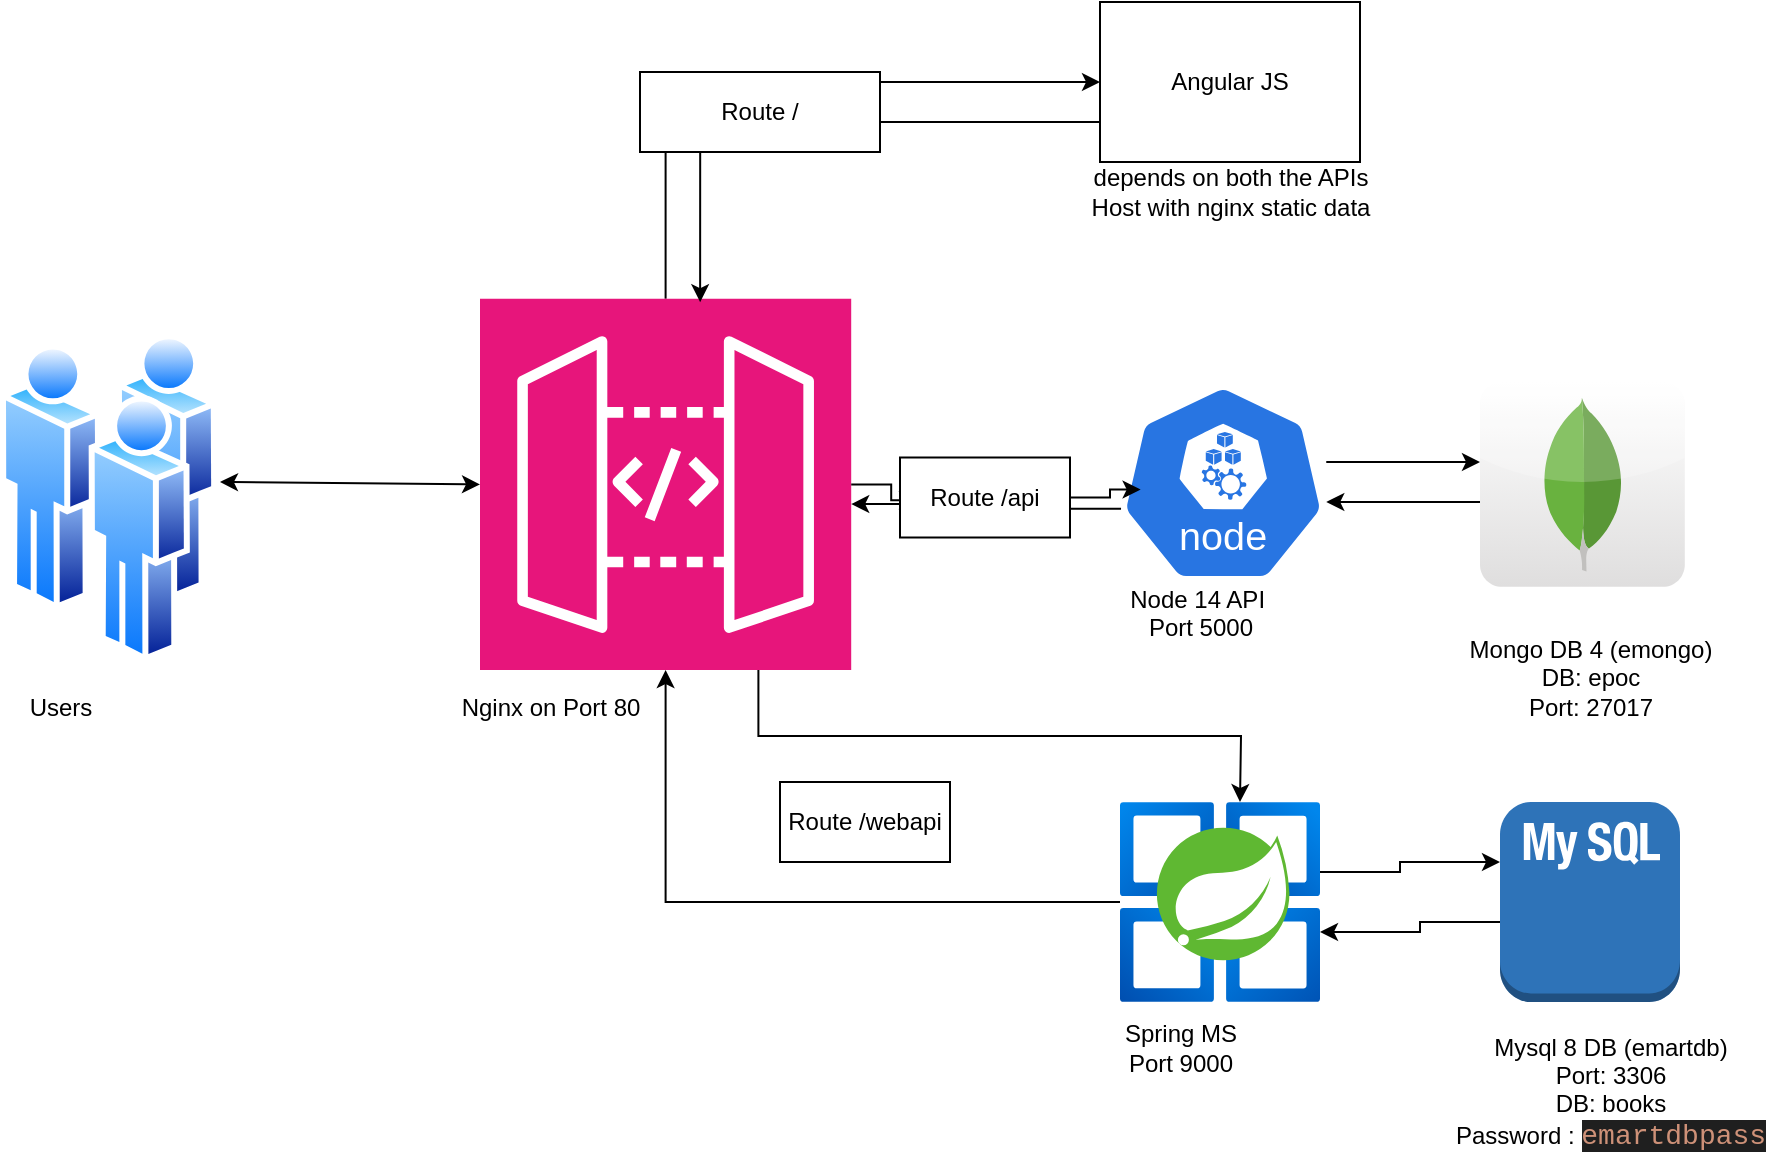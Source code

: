 <mxfile version="24.3.1" type="device">
  <diagram name="Page-1" id="98A-B-gDdYWM9XkDde5L">
    <mxGraphModel dx="2261" dy="1875" grid="1" gridSize="10" guides="1" tooltips="1" connect="1" arrows="1" fold="1" page="1" pageScale="1" pageWidth="827" pageHeight="1169" math="0" shadow="0">
      <root>
        <mxCell id="0" />
        <mxCell id="1" parent="0" />
        <mxCell id="wvOy7265ZWeACoKVXmer-5" value="" style="edgeStyle=orthogonalEdgeStyle;rounded=0;orthogonalLoop=1;jettySize=auto;html=1;" edge="1" parent="1" source="wvOy7265ZWeACoKVXmer-3" target="wvOy7265ZWeACoKVXmer-4">
          <mxGeometry relative="1" as="geometry">
            <Array as="points">
              <mxPoint x="610" y="140" />
              <mxPoint x="610" y="140" />
            </Array>
          </mxGeometry>
        </mxCell>
        <mxCell id="wvOy7265ZWeACoKVXmer-3" value="" style="aspect=fixed;sketch=0;html=1;dashed=0;whitespace=wrap;fillColor=#2875E2;strokeColor=#ffffff;points=[[0.005,0.63,0],[0.1,0.2,0],[0.9,0.2,0],[0.5,0,0],[0.995,0.63,0],[0.72,0.99,0],[0.5,1,0],[0.28,0.99,0]];shape=mxgraph.kubernetes.icon2;kubernetesLabel=1;prIcon=node" vertex="1" parent="1">
          <mxGeometry x="490" y="101" width="103.13" height="99" as="geometry" />
        </mxCell>
        <mxCell id="wvOy7265ZWeACoKVXmer-7" value="" style="edgeStyle=orthogonalEdgeStyle;rounded=0;orthogonalLoop=1;jettySize=auto;html=1;" edge="1" parent="1" source="wvOy7265ZWeACoKVXmer-4" target="wvOy7265ZWeACoKVXmer-3">
          <mxGeometry relative="1" as="geometry">
            <Array as="points">
              <mxPoint x="650" y="160" />
              <mxPoint x="650" y="160" />
            </Array>
          </mxGeometry>
        </mxCell>
        <mxCell id="wvOy7265ZWeACoKVXmer-4" value="" style="dashed=0;outlineConnect=0;html=1;align=center;labelPosition=center;verticalLabelPosition=bottom;verticalAlign=top;shape=mxgraph.webicons.mongodb;gradientColor=#DFDEDE" vertex="1" parent="1">
          <mxGeometry x="670" y="100" width="102.4" height="102.4" as="geometry" />
        </mxCell>
        <mxCell id="wvOy7265ZWeACoKVXmer-11" value="" style="edgeStyle=orthogonalEdgeStyle;rounded=0;orthogonalLoop=1;jettySize=auto;html=1;" edge="1" parent="1">
          <mxGeometry relative="1" as="geometry">
            <mxPoint x="590" y="345" as="sourcePoint" />
            <mxPoint x="680" y="340" as="targetPoint" />
            <Array as="points">
              <mxPoint x="630" y="345" />
              <mxPoint x="630" y="340" />
            </Array>
          </mxGeometry>
        </mxCell>
        <mxCell id="wvOy7265ZWeACoKVXmer-28" value="" style="edgeStyle=orthogonalEdgeStyle;rounded=0;orthogonalLoop=1;jettySize=auto;html=1;" edge="1" parent="1" source="wvOy7265ZWeACoKVXmer-8" target="wvOy7265ZWeACoKVXmer-15">
          <mxGeometry relative="1" as="geometry">
            <mxPoint x="410" y="360" as="targetPoint" />
          </mxGeometry>
        </mxCell>
        <mxCell id="wvOy7265ZWeACoKVXmer-8" value="" style="image;aspect=fixed;html=1;points=[];align=center;fontSize=12;image=img/lib/azure2/compute/Azure_Spring_Cloud.svg;" vertex="1" parent="1">
          <mxGeometry x="490" y="310" width="100" height="100" as="geometry" />
        </mxCell>
        <mxCell id="wvOy7265ZWeACoKVXmer-12" value="" style="edgeStyle=orthogonalEdgeStyle;rounded=0;orthogonalLoop=1;jettySize=auto;html=1;" edge="1" parent="1">
          <mxGeometry relative="1" as="geometry">
            <mxPoint x="680" y="370" as="sourcePoint" />
            <mxPoint x="590" y="375" as="targetPoint" />
            <Array as="points">
              <mxPoint x="640" y="370" />
              <mxPoint x="640" y="375" />
            </Array>
          </mxGeometry>
        </mxCell>
        <mxCell id="wvOy7265ZWeACoKVXmer-9" value="" style="outlineConnect=0;dashed=0;verticalLabelPosition=bottom;verticalAlign=top;align=center;html=1;shape=mxgraph.aws3.mysql_db_instance_2;fillColor=#2E73B8;gradientColor=none;" vertex="1" parent="1">
          <mxGeometry x="680" y="310" width="90" height="100" as="geometry" />
        </mxCell>
        <mxCell id="wvOy7265ZWeACoKVXmer-14" value="Angular JS" style="rounded=0;whiteSpace=wrap;html=1;" vertex="1" parent="1">
          <mxGeometry x="480" y="-90" width="130" height="80" as="geometry" />
        </mxCell>
        <mxCell id="wvOy7265ZWeACoKVXmer-20" style="edgeStyle=orthogonalEdgeStyle;rounded=0;orthogonalLoop=1;jettySize=auto;html=1;exitX=0.5;exitY=0;exitDx=0;exitDy=0;exitPerimeter=0;entryX=0;entryY=0.5;entryDx=0;entryDy=0;" edge="1" parent="1" source="wvOy7265ZWeACoKVXmer-15" target="wvOy7265ZWeACoKVXmer-14">
          <mxGeometry relative="1" as="geometry" />
        </mxCell>
        <mxCell id="wvOy7265ZWeACoKVXmer-26" style="edgeStyle=orthogonalEdgeStyle;rounded=0;orthogonalLoop=1;jettySize=auto;html=1;exitX=0.75;exitY=1;exitDx=0;exitDy=0;exitPerimeter=0;" edge="1" parent="1" source="wvOy7265ZWeACoKVXmer-15">
          <mxGeometry relative="1" as="geometry">
            <mxPoint x="550" y="310" as="targetPoint" />
          </mxGeometry>
        </mxCell>
        <mxCell id="wvOy7265ZWeACoKVXmer-15" value="" style="sketch=0;points=[[0,0,0],[0.25,0,0],[0.5,0,0],[0.75,0,0],[1,0,0],[0,1,0],[0.25,1,0],[0.5,1,0],[0.75,1,0],[1,1,0],[0,0.25,0],[0,0.5,0],[0,0.75,0],[1,0.25,0],[1,0.5,0],[1,0.75,0]];outlineConnect=0;fontColor=#232F3E;fillColor=#E7157B;strokeColor=#ffffff;dashed=0;verticalLabelPosition=bottom;verticalAlign=top;align=center;html=1;fontSize=12;fontStyle=0;aspect=fixed;shape=mxgraph.aws4.resourceIcon;resIcon=mxgraph.aws4.api_gateway;" vertex="1" parent="1">
          <mxGeometry x="170" y="58.4" width="185.6" height="185.6" as="geometry" />
        </mxCell>
        <mxCell id="wvOy7265ZWeACoKVXmer-21" style="edgeStyle=orthogonalEdgeStyle;rounded=0;orthogonalLoop=1;jettySize=auto;html=1;exitX=0;exitY=0.75;exitDx=0;exitDy=0;entryX=0.593;entryY=0.009;entryDx=0;entryDy=0;entryPerimeter=0;" edge="1" parent="1" source="wvOy7265ZWeACoKVXmer-14" target="wvOy7265ZWeACoKVXmer-15">
          <mxGeometry relative="1" as="geometry" />
        </mxCell>
        <mxCell id="wvOy7265ZWeACoKVXmer-23" style="edgeStyle=orthogonalEdgeStyle;rounded=0;orthogonalLoop=1;jettySize=auto;html=1;exitX=0.005;exitY=0.63;exitDx=0;exitDy=0;exitPerimeter=0;entryX=1;entryY=0.553;entryDx=0;entryDy=0;entryPerimeter=0;" edge="1" parent="1" source="wvOy7265ZWeACoKVXmer-3" target="wvOy7265ZWeACoKVXmer-15">
          <mxGeometry relative="1" as="geometry" />
        </mxCell>
        <mxCell id="wvOy7265ZWeACoKVXmer-24" style="edgeStyle=orthogonalEdgeStyle;rounded=0;orthogonalLoop=1;jettySize=auto;html=1;entryX=0.1;entryY=0.533;entryDx=0;entryDy=0;entryPerimeter=0;" edge="1" parent="1" source="wvOy7265ZWeACoKVXmer-43" target="wvOy7265ZWeACoKVXmer-3">
          <mxGeometry relative="1" as="geometry" />
        </mxCell>
        <mxCell id="wvOy7265ZWeACoKVXmer-29" value="" style="image;aspect=fixed;perimeter=ellipsePerimeter;html=1;align=center;shadow=0;dashed=0;spacingTop=3;image=img/lib/active_directory/users.svg;" vertex="1" parent="1">
          <mxGeometry x="-70" y="75.5" width="108.57" height="164.5" as="geometry" />
        </mxCell>
        <mxCell id="wvOy7265ZWeACoKVXmer-31" value="" style="endArrow=classic;startArrow=classic;html=1;rounded=0;entryX=0;entryY=0.5;entryDx=0;entryDy=0;entryPerimeter=0;" edge="1" parent="1" target="wvOy7265ZWeACoKVXmer-15">
          <mxGeometry width="50" height="50" relative="1" as="geometry">
            <mxPoint x="40" y="150" as="sourcePoint" />
            <mxPoint x="110" y="120" as="targetPoint" />
          </mxGeometry>
        </mxCell>
        <mxCell id="wvOy7265ZWeACoKVXmer-32" value="Users" style="text;html=1;align=center;verticalAlign=middle;resizable=0;points=[];autosize=1;strokeColor=none;fillColor=none;" vertex="1" parent="1">
          <mxGeometry x="-65" y="248" width="50" height="30" as="geometry" />
        </mxCell>
        <mxCell id="wvOy7265ZWeACoKVXmer-35" value="Nginx on Port 80" style="text;html=1;align=center;verticalAlign=middle;resizable=0;points=[];autosize=1;strokeColor=none;fillColor=none;" vertex="1" parent="1">
          <mxGeometry x="150" y="248" width="110" height="30" as="geometry" />
        </mxCell>
        <mxCell id="wvOy7265ZWeACoKVXmer-36" value="Mysql 8 DB (emartdb)&lt;div&gt;Port: 3306&lt;/div&gt;&lt;div&gt;DB: books&lt;/div&gt;&lt;div&gt;Password :&amp;nbsp;&lt;span style=&quot;color: rgb(206, 145, 120); background-color: rgb(31, 31, 31); font-family: Consolas, &amp;quot;Courier New&amp;quot;, monospace; font-size: 14px; white-space-collapse: preserve;&quot;&gt;emartdbpass&lt;/span&gt;&lt;/div&gt;" style="text;html=1;align=center;verticalAlign=middle;resizable=0;points=[];autosize=1;strokeColor=none;fillColor=none;" vertex="1" parent="1">
          <mxGeometry x="650" y="420" width="170" height="70" as="geometry" />
        </mxCell>
        <mxCell id="wvOy7265ZWeACoKVXmer-37" value="Mongo DB 4 (emongo)&lt;div&gt;DB: epoc&lt;/div&gt;&lt;div&gt;Port: 27017&lt;/div&gt;" style="text;html=1;align=center;verticalAlign=middle;resizable=0;points=[];autosize=1;strokeColor=none;fillColor=none;" vertex="1" parent="1">
          <mxGeometry x="655" y="218" width="140" height="60" as="geometry" />
        </mxCell>
        <mxCell id="wvOy7265ZWeACoKVXmer-38" value="&lt;div&gt;Spring MS&lt;/div&gt;Port 9000" style="text;html=1;align=center;verticalAlign=middle;resizable=0;points=[];autosize=1;strokeColor=none;fillColor=none;" vertex="1" parent="1">
          <mxGeometry x="480" y="413" width="80" height="40" as="geometry" />
        </mxCell>
        <mxCell id="wvOy7265ZWeACoKVXmer-39" value="Node 14 API&amp;nbsp;&lt;div&gt;Port 5000&lt;div&gt;&lt;br&gt;&lt;/div&gt;&lt;/div&gt;" style="text;html=1;align=center;verticalAlign=middle;resizable=0;points=[];autosize=1;strokeColor=none;fillColor=none;" vertex="1" parent="1">
          <mxGeometry x="485" y="193" width="90" height="60" as="geometry" />
        </mxCell>
        <mxCell id="wvOy7265ZWeACoKVXmer-40" value="depends on both the APIs&lt;div&gt;Host with nginx static data&lt;/div&gt;" style="text;html=1;align=center;verticalAlign=middle;resizable=0;points=[];autosize=1;strokeColor=none;fillColor=none;" vertex="1" parent="1">
          <mxGeometry x="465" y="-15" width="160" height="40" as="geometry" />
        </mxCell>
        <mxCell id="wvOy7265ZWeACoKVXmer-42" value="Route /" style="whiteSpace=wrap;html=1;" vertex="1" parent="1">
          <mxGeometry x="250" y="-55" width="120" height="40" as="geometry" />
        </mxCell>
        <mxCell id="wvOy7265ZWeACoKVXmer-44" value="" style="edgeStyle=orthogonalEdgeStyle;rounded=0;orthogonalLoop=1;jettySize=auto;html=1;entryX=0.1;entryY=0.533;entryDx=0;entryDy=0;entryPerimeter=0;" edge="1" parent="1" source="wvOy7265ZWeACoKVXmer-15" target="wvOy7265ZWeACoKVXmer-43">
          <mxGeometry relative="1" as="geometry">
            <mxPoint x="356" y="151" as="sourcePoint" />
            <mxPoint x="500" y="154" as="targetPoint" />
          </mxGeometry>
        </mxCell>
        <mxCell id="wvOy7265ZWeACoKVXmer-43" value="Route /api" style="whiteSpace=wrap;html=1;" vertex="1" parent="1">
          <mxGeometry x="380" y="137.75" width="85" height="40" as="geometry" />
        </mxCell>
        <mxCell id="wvOy7265ZWeACoKVXmer-45" value="Route /webapi" style="whiteSpace=wrap;html=1;" vertex="1" parent="1">
          <mxGeometry x="320" y="300" width="85" height="40" as="geometry" />
        </mxCell>
      </root>
    </mxGraphModel>
  </diagram>
</mxfile>
